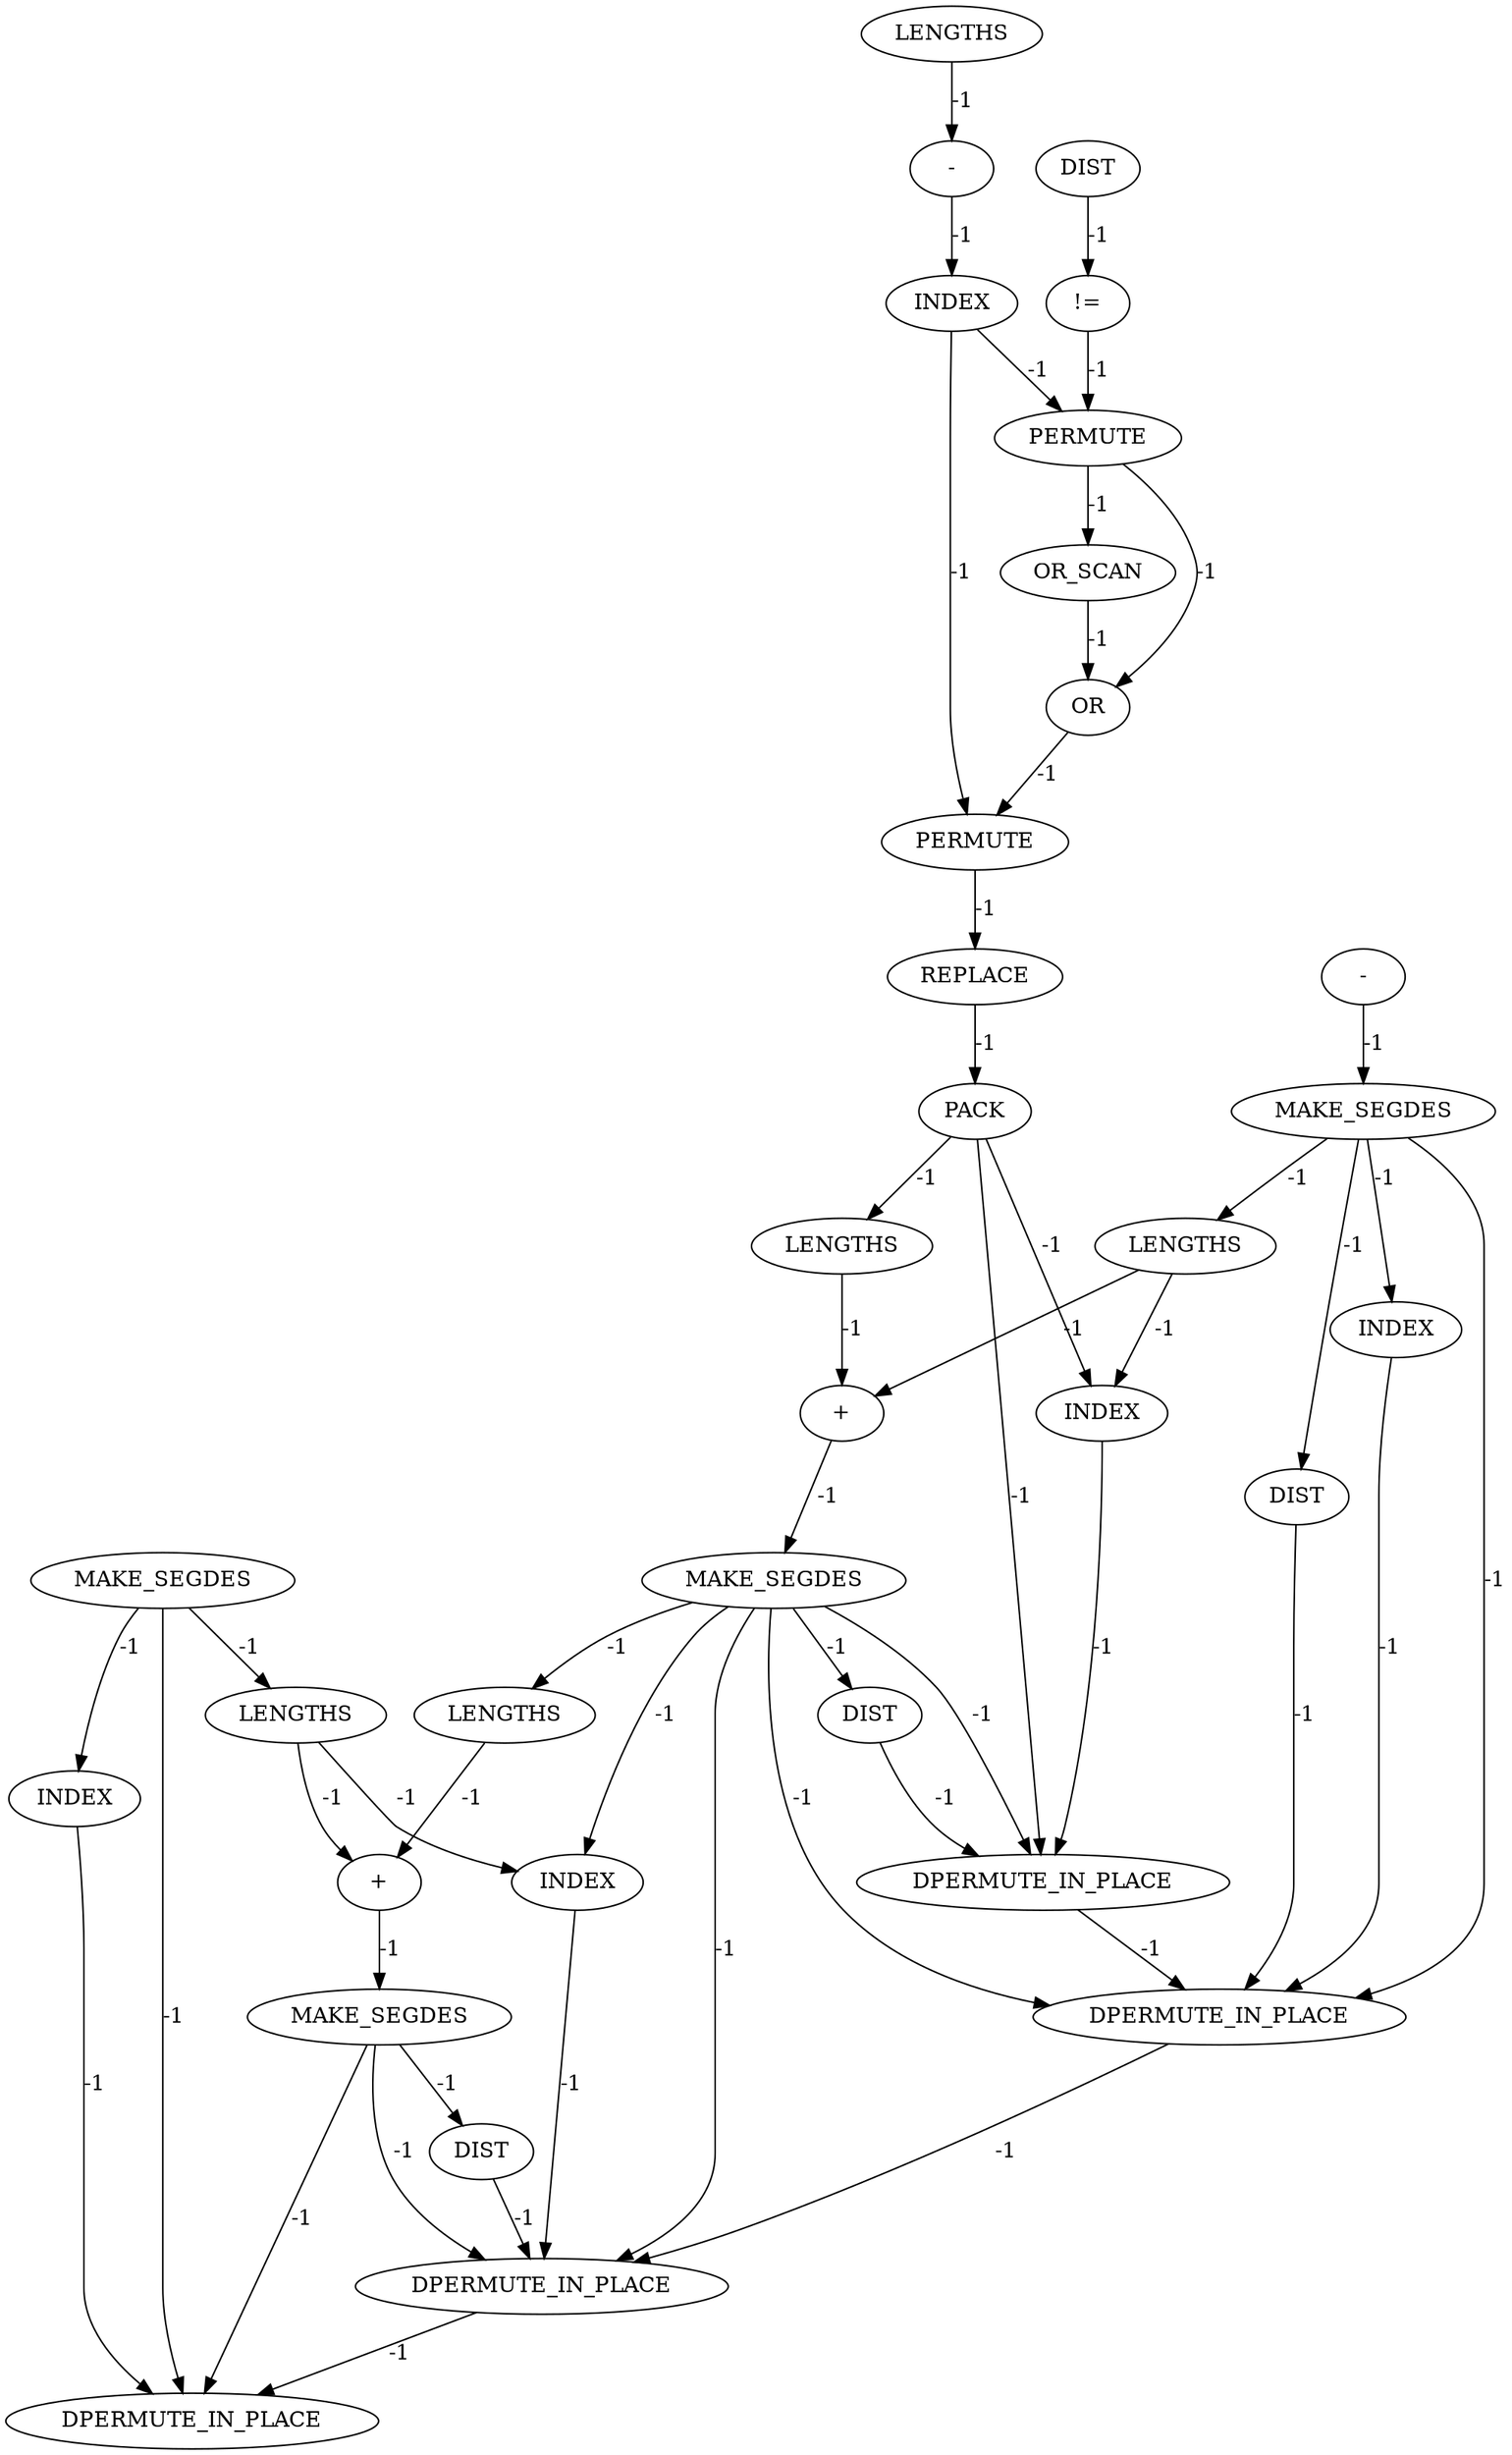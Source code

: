 digraph {
	convex_hull_large_rl_INST_5094 [label=MAKE_SEGDES cost=0]
	convex_hull_large_rl_INST_5000 [label=INDEX cost=0]
	convex_hull_large_rl_INST_5078 [label=INDEX cost=0]
	convex_hull_large_rl_INST_4883 [label=MAKE_SEGDES cost=0]
	convex_hull_large_rl_INST_6346 [label=DPERMUTE_IN_PLACE cost=0]
	convex_hull_large_rl_INST_4988 [label=PACK cost=0]
	convex_hull_large_rl_INST_5023 [label="+" cost=0]
	convex_hull_large_rl_INST_5088 [label=LENGTHS cost=0]
	convex_hull_large_rl_INST_5028 [label=MAKE_SEGDES cost=0]
	convex_hull_large_rl_INST_5066 [label=INDEX cost=0]
	convex_hull_large_rl_INST_4971 [label=REPLACE cost=0]
	convex_hull_large_rl_INST_4962 [label=PERMUTE cost=0]
	convex_hull_large_rl_INST_4940 [label=OR cost=0]
	convex_hull_large_rl_INST_5004 [label=LENGTHS cost=0]
	convex_hull_large_rl_INST_4927 [label=OR_SCAN cost=0]
	convex_hull_large_rl_INST_4915 [label=INDEX cost=0]
	convex_hull_large_rl_INST_5022 [label=LENGTHS cost=0]
	convex_hull_large_rl_INST_4901 [label="!=" cost=0]
	convex_hull_large_rl_INST_4882 [label="-" cost=0]
	convex_hull_large_rl_INST_6347 [label=DPERMUTE_IN_PLACE cost=0]
	convex_hull_large_rl_INST_4889 [label=DIST cost=0]
	convex_hull_large_rl_INST_4905 [label=LENGTHS cost=0]
	convex_hull_large_rl_INST_6348 [label=DPERMUTE_IN_PLACE cost=0]
	convex_hull_large_rl_INST_860 [label=MAKE_SEGDES cost=0]
	convex_hull_large_rl_INST_5012 [label=INDEX cost=0]
	convex_hull_large_rl_INST_4923 [label=PERMUTE cost=0]
	convex_hull_large_rl_INST_5089 [label="+" cost=0]
	convex_hull_large_rl_INST_4907 [label="-" cost=0]
	convex_hull_large_rl_INST_5100 [label=DIST cost=0]
	convex_hull_large_rl_INST_5034 [label=DIST cost=0]
	convex_hull_large_rl_INST_5070 [label=LENGTHS cost=0]
	convex_hull_large_rl_INST_6345 [label=DPERMUTE_IN_PLACE cost=0]
	convex_hull_large_rl_INST_4898 [label=DIST cost=0]
	convex_hull_large_rl_INST_5094 -> convex_hull_large_rl_INST_5100 [label=-1 cost=-1]
	convex_hull_large_rl_INST_5094 -> convex_hull_large_rl_INST_6347 [label=-1 cost=-1]
	convex_hull_large_rl_INST_5094 -> convex_hull_large_rl_INST_6348 [label=-1 cost=-1]
	convex_hull_large_rl_INST_5000 -> convex_hull_large_rl_INST_6346 [label=-1 cost=-1]
	convex_hull_large_rl_INST_5078 -> convex_hull_large_rl_INST_6347 [label=-1 cost=-1]
	convex_hull_large_rl_INST_4883 -> convex_hull_large_rl_INST_4889 [label=-1 cost=-1]
	convex_hull_large_rl_INST_4883 -> convex_hull_large_rl_INST_5000 [label=-1 cost=-1]
	convex_hull_large_rl_INST_4883 -> convex_hull_large_rl_INST_5004 [label=-1 cost=-1]
	convex_hull_large_rl_INST_4883 -> convex_hull_large_rl_INST_6346 [label=-1 cost=-1]
	convex_hull_large_rl_INST_6346 -> convex_hull_large_rl_INST_6347 [label=-1 cost=-1]
	convex_hull_large_rl_INST_4988 -> convex_hull_large_rl_INST_5012 [label=-1 cost=-1]
	convex_hull_large_rl_INST_4988 -> convex_hull_large_rl_INST_5022 [label=-1 cost=-1]
	convex_hull_large_rl_INST_4988 -> convex_hull_large_rl_INST_6345 [label=-1 cost=-1]
	convex_hull_large_rl_INST_5023 -> convex_hull_large_rl_INST_5028 [label=-1 cost=-1]
	convex_hull_large_rl_INST_5088 -> convex_hull_large_rl_INST_5089 [label=-1 cost=-1]
	convex_hull_large_rl_INST_5028 -> convex_hull_large_rl_INST_5034 [label=-1 cost=-1]
	convex_hull_large_rl_INST_5028 -> convex_hull_large_rl_INST_6345 [label=-1 cost=-1]
	convex_hull_large_rl_INST_5028 -> convex_hull_large_rl_INST_6346 [label=-1 cost=-1]
	convex_hull_large_rl_INST_5028 -> convex_hull_large_rl_INST_5078 [label=-1 cost=-1]
	convex_hull_large_rl_INST_5028 -> convex_hull_large_rl_INST_5088 [label=-1 cost=-1]
	convex_hull_large_rl_INST_5028 -> convex_hull_large_rl_INST_6347 [label=-1 cost=-1]
	convex_hull_large_rl_INST_5066 -> convex_hull_large_rl_INST_6348 [label=-1 cost=-1]
	convex_hull_large_rl_INST_4971 -> convex_hull_large_rl_INST_4988 [label=-1 cost=-1]
	convex_hull_large_rl_INST_4962 -> convex_hull_large_rl_INST_4971 [label=-1 cost=-1]
	convex_hull_large_rl_INST_4940 -> convex_hull_large_rl_INST_4962 [label=-1 cost=-1]
	convex_hull_large_rl_INST_5004 -> convex_hull_large_rl_INST_5012 [label=-1 cost=-1]
	convex_hull_large_rl_INST_5004 -> convex_hull_large_rl_INST_5023 [label=-1 cost=-1]
	convex_hull_large_rl_INST_4927 -> convex_hull_large_rl_INST_4940 [label=-1 cost=-1]
	convex_hull_large_rl_INST_4915 -> convex_hull_large_rl_INST_4923 [label=-1 cost=-1]
	convex_hull_large_rl_INST_4915 -> convex_hull_large_rl_INST_4962 [label=-1 cost=-1]
	convex_hull_large_rl_INST_5022 -> convex_hull_large_rl_INST_5023 [label=-1 cost=-1]
	convex_hull_large_rl_INST_4901 -> convex_hull_large_rl_INST_4923 [label=-1 cost=-1]
	convex_hull_large_rl_INST_4882 -> convex_hull_large_rl_INST_4883 [label=-1 cost=-1]
	convex_hull_large_rl_INST_6347 -> convex_hull_large_rl_INST_6348 [label=-1 cost=-1]
	convex_hull_large_rl_INST_4889 -> convex_hull_large_rl_INST_6346 [label=-1 cost=-1]
	convex_hull_large_rl_INST_4905 -> convex_hull_large_rl_INST_4907 [label=-1 cost=-1]
	convex_hull_large_rl_INST_860 -> convex_hull_large_rl_INST_5066 [label=-1 cost=-1]
	convex_hull_large_rl_INST_860 -> convex_hull_large_rl_INST_5070 [label=-1 cost=-1]
	convex_hull_large_rl_INST_860 -> convex_hull_large_rl_INST_6348 [label=-1 cost=-1]
	convex_hull_large_rl_INST_5012 -> convex_hull_large_rl_INST_6345 [label=-1 cost=-1]
	convex_hull_large_rl_INST_4923 -> convex_hull_large_rl_INST_4927 [label=-1 cost=-1]
	convex_hull_large_rl_INST_4923 -> convex_hull_large_rl_INST_4940 [label=-1 cost=-1]
	convex_hull_large_rl_INST_5089 -> convex_hull_large_rl_INST_5094 [label=-1 cost=-1]
	convex_hull_large_rl_INST_4907 -> convex_hull_large_rl_INST_4915 [label=-1 cost=-1]
	convex_hull_large_rl_INST_5100 -> convex_hull_large_rl_INST_6347 [label=-1 cost=-1]
	convex_hull_large_rl_INST_5034 -> convex_hull_large_rl_INST_6345 [label=-1 cost=-1]
	convex_hull_large_rl_INST_5070 -> convex_hull_large_rl_INST_5078 [label=-1 cost=-1]
	convex_hull_large_rl_INST_5070 -> convex_hull_large_rl_INST_5089 [label=-1 cost=-1]
	convex_hull_large_rl_INST_6345 -> convex_hull_large_rl_INST_6346 [label=-1 cost=-1]
	convex_hull_large_rl_INST_4898 -> convex_hull_large_rl_INST_4901 [label=-1 cost=-1]
}
